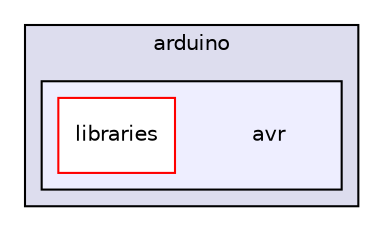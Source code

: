 digraph "C:/Program Files (x86)/Arduino/hardware/arduino/avr" {
  compound=true
  node [ fontsize="10", fontname="Helvetica"];
  edge [ labelfontsize="10", labelfontname="Helvetica"];
  subgraph clusterdir_bea221f8ec5c52e152aeed68472f782a {
    graph [ bgcolor="#ddddee", pencolor="black", label="arduino" fontname="Helvetica", fontsize="10", URL="dir_bea221f8ec5c52e152aeed68472f782a.html"]
  subgraph clusterdir_6907cda998f9d396760c5d63246bffa8 {
    graph [ bgcolor="#eeeeff", pencolor="black", label="" URL="dir_6907cda998f9d396760c5d63246bffa8.html"];
    dir_6907cda998f9d396760c5d63246bffa8 [shape=plaintext label="avr"];
    dir_61f5d49050be03bdebbfd54b8da7b81e [shape=box label="libraries" color="red" fillcolor="white" style="filled" URL="dir_61f5d49050be03bdebbfd54b8da7b81e.html"];
  }
  }
}
